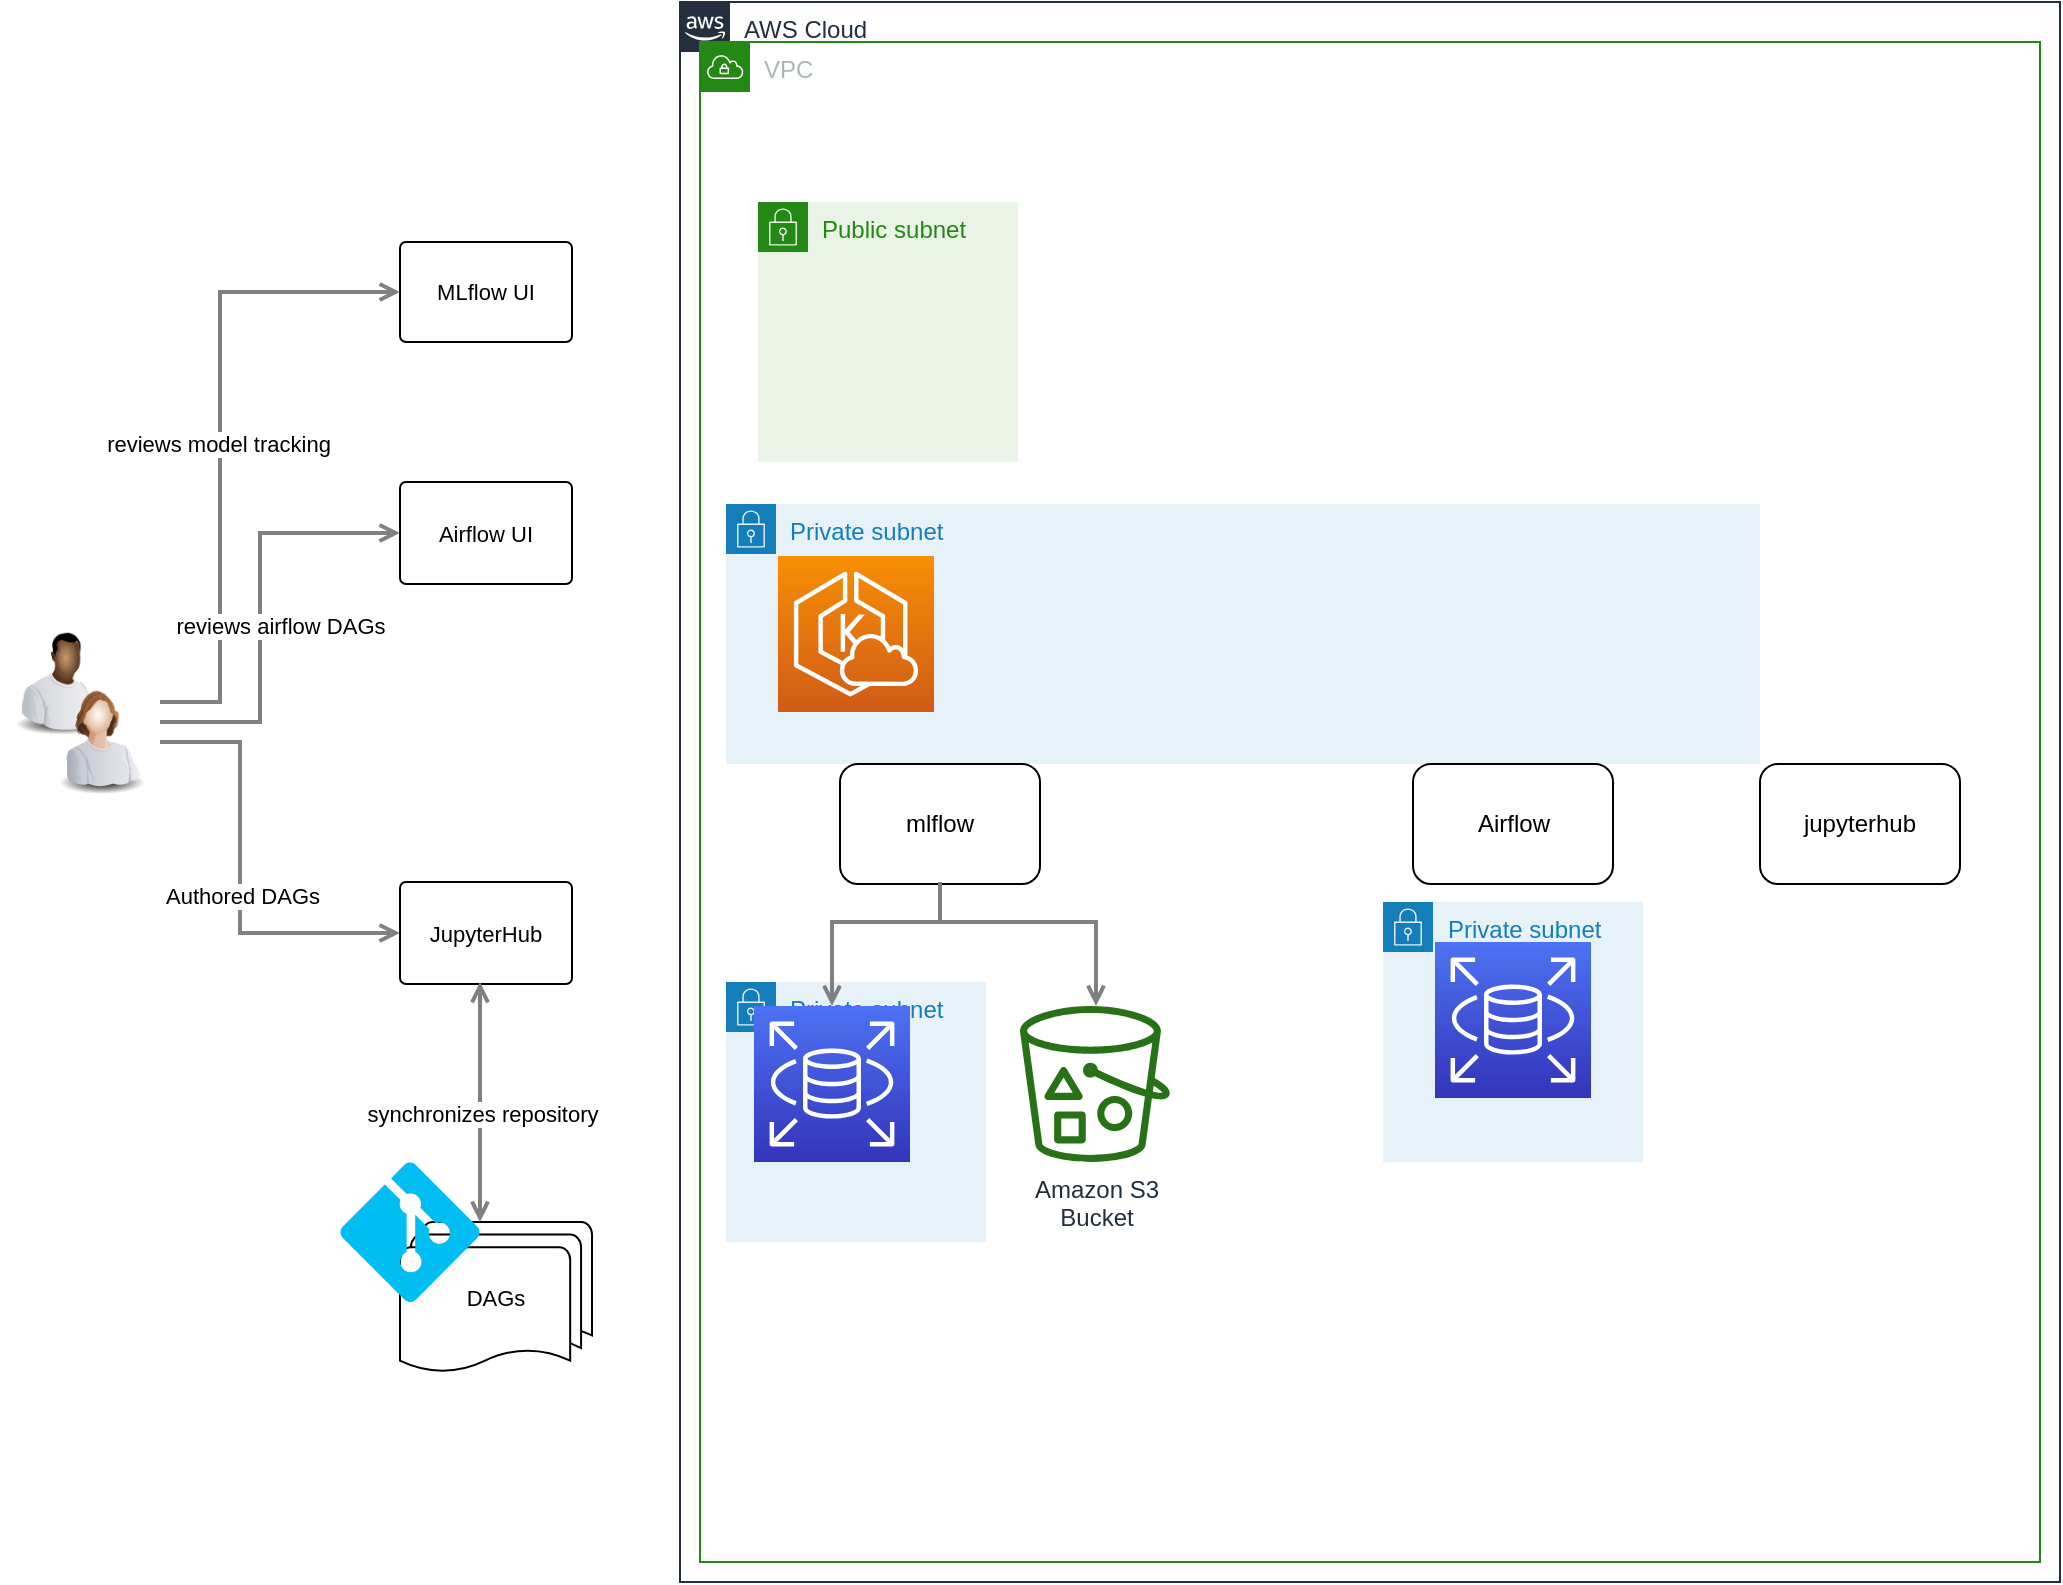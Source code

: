 <mxfile version="20.8.16" type="device"><diagram id="Ht1M8jgEwFfnCIfOTk4-" name="Page-1"><mxGraphModel dx="1138" dy="1670" grid="1" gridSize="10" guides="1" tooltips="1" connect="1" arrows="1" fold="1" page="1" pageScale="1" pageWidth="1169" pageHeight="827" math="0" shadow="0"><root><mxCell id="0"/><mxCell id="1" parent="0"/><mxCell id="UEzPUAAOIrF-is8g5C7q-154" value="AWS Cloud" style="points=[[0,0],[0.25,0],[0.5,0],[0.75,0],[1,0],[1,0.25],[1,0.5],[1,0.75],[1,1],[0.75,1],[0.5,1],[0.25,1],[0,1],[0,0.75],[0,0.5],[0,0.25]];outlineConnect=0;gradientColor=none;html=1;whiteSpace=wrap;fontSize=12;fontStyle=0;shape=mxgraph.aws4.group;grIcon=mxgraph.aws4.group_aws_cloud_alt;strokeColor=#232F3E;fillColor=none;verticalAlign=top;align=left;spacingLeft=30;fontColor=#232F3E;dashed=0;labelBackgroundColor=#ffffff;container=1;pointerEvents=0;collapsible=0;recursiveResize=0;" parent="1" vertex="1"><mxGeometry x="460" y="-810" width="690" height="790" as="geometry"/></mxCell><mxCell id="2Q77ANjpZRvZQYoxMIh7-3" value="VPC" style="points=[[0,0],[0.25,0],[0.5,0],[0.75,0],[1,0],[1,0.25],[1,0.5],[1,0.75],[1,1],[0.75,1],[0.5,1],[0.25,1],[0,1],[0,0.75],[0,0.5],[0,0.25]];outlineConnect=0;gradientColor=none;html=1;whiteSpace=wrap;fontSize=12;fontStyle=0;container=1;pointerEvents=0;collapsible=0;recursiveResize=0;shape=mxgraph.aws4.group;grIcon=mxgraph.aws4.group_vpc;strokeColor=#248814;fillColor=none;verticalAlign=top;align=left;spacingLeft=30;fontColor=#AAB7B8;dashed=0;" vertex="1" parent="UEzPUAAOIrF-is8g5C7q-154"><mxGeometry x="10" y="20" width="670" height="760" as="geometry"/></mxCell><mxCell id="2Q77ANjpZRvZQYoxMIh7-30" value="Private subnet" style="points=[[0,0],[0.25,0],[0.5,0],[0.75,0],[1,0],[1,0.25],[1,0.5],[1,0.75],[1,1],[0.75,1],[0.5,1],[0.25,1],[0,1],[0,0.75],[0,0.5],[0,0.25]];outlineConnect=0;gradientColor=none;html=1;whiteSpace=wrap;fontSize=12;fontStyle=0;container=1;pointerEvents=0;collapsible=0;recursiveResize=0;shape=mxgraph.aws4.group;grIcon=mxgraph.aws4.group_security_group;grStroke=0;strokeColor=#147EBA;fillColor=#E6F2F8;verticalAlign=top;align=left;spacingLeft=30;fontColor=#147EBA;dashed=0;" vertex="1" parent="2Q77ANjpZRvZQYoxMIh7-3"><mxGeometry x="341.5" y="430" width="130" height="130" as="geometry"/></mxCell><mxCell id="2Q77ANjpZRvZQYoxMIh7-28" value="Private subnet" style="points=[[0,0],[0.25,0],[0.5,0],[0.75,0],[1,0],[1,0.25],[1,0.5],[1,0.75],[1,1],[0.75,1],[0.5,1],[0.25,1],[0,1],[0,0.75],[0,0.5],[0,0.25]];outlineConnect=0;gradientColor=none;html=1;whiteSpace=wrap;fontSize=12;fontStyle=0;container=1;pointerEvents=0;collapsible=0;recursiveResize=0;shape=mxgraph.aws4.group;grIcon=mxgraph.aws4.group_security_group;grStroke=0;strokeColor=#147EBA;fillColor=#E6F2F8;verticalAlign=top;align=left;spacingLeft=30;fontColor=#147EBA;dashed=0;" vertex="1" parent="2Q77ANjpZRvZQYoxMIh7-3"><mxGeometry x="13" y="231" width="517" height="130" as="geometry"/></mxCell><mxCell id="2Q77ANjpZRvZQYoxMIh7-6" value="Airflow" style="rounded=1;whiteSpace=wrap;html=1;" vertex="1" parent="2Q77ANjpZRvZQYoxMIh7-3"><mxGeometry x="356.5" y="361" width="100" height="60" as="geometry"/></mxCell><mxCell id="2Q77ANjpZRvZQYoxMIh7-2" value="" style="sketch=0;points=[[0,0,0],[0.25,0,0],[0.5,0,0],[0.75,0,0],[1,0,0],[0,1,0],[0.25,1,0],[0.5,1,0],[0.75,1,0],[1,1,0],[0,0.25,0],[0,0.5,0],[0,0.75,0],[1,0.25,0],[1,0.5,0],[1,0.75,0]];outlineConnect=0;fontColor=#232F3E;gradientColor=#F78E04;gradientDirection=north;fillColor=#D05C17;strokeColor=#ffffff;dashed=0;verticalLabelPosition=bottom;verticalAlign=top;align=center;html=1;fontSize=12;fontStyle=0;aspect=fixed;shape=mxgraph.aws4.resourceIcon;resIcon=mxgraph.aws4.eks_cloud;" vertex="1" parent="2Q77ANjpZRvZQYoxMIh7-3"><mxGeometry x="39" y="257" width="78" height="78" as="geometry"/></mxCell><mxCell id="2Q77ANjpZRvZQYoxMIh7-27" value="Public subnet" style="points=[[0,0],[0.25,0],[0.5,0],[0.75,0],[1,0],[1,0.25],[1,0.5],[1,0.75],[1,1],[0.75,1],[0.5,1],[0.25,1],[0,1],[0,0.75],[0,0.5],[0,0.25]];outlineConnect=0;gradientColor=none;html=1;whiteSpace=wrap;fontSize=12;fontStyle=0;container=1;pointerEvents=0;collapsible=0;recursiveResize=0;shape=mxgraph.aws4.group;grIcon=mxgraph.aws4.group_security_group;grStroke=0;strokeColor=#248814;fillColor=#E9F3E6;verticalAlign=top;align=left;spacingLeft=30;fontColor=#248814;dashed=0;" vertex="1" parent="2Q77ANjpZRvZQYoxMIh7-3"><mxGeometry x="29" y="80" width="130" height="130" as="geometry"/></mxCell><mxCell id="2Q77ANjpZRvZQYoxMIh7-26" value="Private subnet" style="points=[[0,0],[0.25,0],[0.5,0],[0.75,0],[1,0],[1,0.25],[1,0.5],[1,0.75],[1,1],[0.75,1],[0.5,1],[0.25,1],[0,1],[0,0.75],[0,0.5],[0,0.25]];outlineConnect=0;gradientColor=none;html=1;whiteSpace=wrap;fontSize=12;fontStyle=0;container=1;pointerEvents=0;collapsible=0;recursiveResize=0;shape=mxgraph.aws4.group;grIcon=mxgraph.aws4.group_security_group;grStroke=0;strokeColor=#147EBA;fillColor=#E6F2F8;verticalAlign=top;align=left;spacingLeft=30;fontColor=#147EBA;dashed=0;" vertex="1" parent="2Q77ANjpZRvZQYoxMIh7-3"><mxGeometry x="13" y="470" width="130" height="130" as="geometry"/></mxCell><mxCell id="2Q77ANjpZRvZQYoxMIh7-29" value="" style="sketch=0;points=[[0,0,0],[0.25,0,0],[0.5,0,0],[0.75,0,0],[1,0,0],[0,1,0],[0.25,1,0],[0.5,1,0],[0.75,1,0],[1,1,0],[0,0.25,0],[0,0.5,0],[0,0.75,0],[1,0.25,0],[1,0.5,0],[1,0.75,0]];outlineConnect=0;fontColor=#232F3E;gradientColor=#4D72F3;gradientDirection=north;fillColor=#3334B9;strokeColor=#ffffff;dashed=0;verticalLabelPosition=bottom;verticalAlign=top;align=center;html=1;fontSize=12;fontStyle=0;aspect=fixed;shape=mxgraph.aws4.resourceIcon;resIcon=mxgraph.aws4.rds;" vertex="1" parent="2Q77ANjpZRvZQYoxMIh7-3"><mxGeometry x="367.5" y="450" width="78" height="78" as="geometry"/></mxCell><mxCell id="2Q77ANjpZRvZQYoxMIh7-7" value="mlflow" style="rounded=1;whiteSpace=wrap;html=1;" vertex="1" parent="2Q77ANjpZRvZQYoxMIh7-3"><mxGeometry x="70" y="361" width="100" height="60" as="geometry"/></mxCell><mxCell id="2Q77ANjpZRvZQYoxMIh7-1" value="" style="sketch=0;points=[[0,0,0],[0.25,0,0],[0.5,0,0],[0.75,0,0],[1,0,0],[0,1,0],[0.25,1,0],[0.5,1,0],[0.75,1,0],[1,1,0],[0,0.25,0],[0,0.5,0],[0,0.75,0],[1,0.25,0],[1,0.5,0],[1,0.75,0]];outlineConnect=0;fontColor=#232F3E;gradientColor=#4D72F3;gradientDirection=north;fillColor=#3334B9;strokeColor=#ffffff;dashed=0;verticalLabelPosition=bottom;verticalAlign=top;align=center;html=1;fontSize=12;fontStyle=0;aspect=fixed;shape=mxgraph.aws4.resourceIcon;resIcon=mxgraph.aws4.rds;" vertex="1" parent="2Q77ANjpZRvZQYoxMIh7-3"><mxGeometry x="27" y="482" width="78" height="78" as="geometry"/></mxCell><mxCell id="2Q77ANjpZRvZQYoxMIh7-8" style="edgeStyle=orthogonalEdgeStyle;rounded=0;orthogonalLoop=1;jettySize=auto;html=1;startArrow=none;startFill=0;endArrow=open;endFill=0;strokeColor=#808080;strokeWidth=2;entryX=0.5;entryY=0;entryDx=0;entryDy=0;entryPerimeter=0;" edge="1" parent="2Q77ANjpZRvZQYoxMIh7-3" target="2Q77ANjpZRvZQYoxMIh7-1"><mxGeometry relative="1" as="geometry"><Array as="points"><mxPoint x="120" y="440"/><mxPoint x="66" y="440"/></Array><mxPoint x="120" y="420" as="sourcePoint"/><mxPoint x="388" y="215" as="targetPoint"/></mxGeometry></mxCell><mxCell id="UEzPUAAOIrF-is8g5C7q-158" value="Amazon S3&lt;br&gt;Bucket&lt;br&gt;" style="outlineConnect=0;fontColor=#232F3E;gradientColor=none;fillColor=#277116;strokeColor=none;dashed=0;verticalLabelPosition=bottom;verticalAlign=top;align=center;html=1;fontSize=12;fontStyle=0;aspect=fixed;pointerEvents=1;shape=mxgraph.aws4.bucket_with_objects;labelBackgroundColor=#ffffff;" parent="2Q77ANjpZRvZQYoxMIh7-3" vertex="1"><mxGeometry x="160" y="482" width="75" height="78" as="geometry"/></mxCell><mxCell id="UEzPUAAOIrF-is8g5C7q-173" style="edgeStyle=orthogonalEdgeStyle;rounded=0;orthogonalLoop=1;jettySize=auto;html=1;startArrow=none;startFill=0;endArrow=open;endFill=0;strokeColor=#808080;strokeWidth=2;exitX=0.5;exitY=1;exitDx=0;exitDy=0;" parent="2Q77ANjpZRvZQYoxMIh7-3" source="2Q77ANjpZRvZQYoxMIh7-7" target="UEzPUAAOIrF-is8g5C7q-158" edge="1"><mxGeometry relative="1" as="geometry"><Array as="points"><mxPoint x="120" y="440"/><mxPoint x="198" y="440"/></Array><mxPoint x="50" y="420" as="sourcePoint"/></mxGeometry></mxCell><mxCell id="2Q77ANjpZRvZQYoxMIh7-32" value="jupyterhub" style="rounded=1;whiteSpace=wrap;html=1;" vertex="1" parent="2Q77ANjpZRvZQYoxMIh7-3"><mxGeometry x="530" y="361" width="100" height="60" as="geometry"/></mxCell><UserObject label="Airflow UI" lucidchartObjectId="-t-iVpCHwJoV" id="2Q77ANjpZRvZQYoxMIh7-11"><mxCell style="html=1;whiteSpace=wrap;;fontSize=11;fontColor=#000000;spacing=3;strokeOpacity=100;rounded=1;absoluteArcSize=1;arcSize=6;" vertex="1" zOrder="105" parent="1"><mxGeometry x="320" y="-570" width="86" height="51" as="geometry"/></mxCell></UserObject><UserObject label="MLflow UI" lucidchartObjectId="-t-iVpCHwJoV" id="2Q77ANjpZRvZQYoxMIh7-12"><mxCell style="html=1;whiteSpace=wrap;;fontSize=11;fontColor=#000000;spacing=3;strokeOpacity=100;rounded=1;absoluteArcSize=1;arcSize=6;" vertex="1" zOrder="105" parent="1"><mxGeometry x="320" y="-690" width="86" height="50" as="geometry"/></mxCell></UserObject><mxCell id="2Q77ANjpZRvZQYoxMIh7-13" value="" style="image;html=1;image=img/lib/clip_art/people/Worker_Black_128x128.png" vertex="1" parent="1"><mxGeometry x="120" y="-500" width="60" height="57" as="geometry"/></mxCell><mxCell id="2Q77ANjpZRvZQYoxMIh7-14" value="" style="image;html=1;image=img/lib/clip_art/people/Worker_Woman_128x128.png" vertex="1" parent="1"><mxGeometry x="140" y="-472" width="60" height="58.5" as="geometry"/></mxCell><mxCell id="2Q77ANjpZRvZQYoxMIh7-15" style="edgeStyle=orthogonalEdgeStyle;rounded=0;orthogonalLoop=1;jettySize=auto;html=1;startArrow=none;startFill=0;endArrow=open;endFill=0;strokeColor=#808080;strokeWidth=2;entryX=0;entryY=0.5;entryDx=0;entryDy=0;" edge="1" parent="1" target="2Q77ANjpZRvZQYoxMIh7-22"><mxGeometry relative="1" as="geometry"><Array as="points"><mxPoint x="240" y="-440"/><mxPoint x="240" y="-344"/></Array><mxPoint x="200" y="-440" as="sourcePoint"/><mxPoint x="230" y="-210" as="targetPoint"/></mxGeometry></mxCell><mxCell id="2Q77ANjpZRvZQYoxMIh7-16" value="Authored DAGs" style="edgeLabel;html=1;align=center;verticalAlign=middle;resizable=0;points=[];" vertex="1" connectable="0" parent="2Q77ANjpZRvZQYoxMIh7-15"><mxGeometry x="0.088" y="1" relative="1" as="geometry"><mxPoint as="offset"/></mxGeometry></mxCell><mxCell id="2Q77ANjpZRvZQYoxMIh7-17" value="" style="group" vertex="1" connectable="0" parent="1"><mxGeometry x="290" y="-230" width="126" height="106" as="geometry"/></mxCell><UserObject label="DAGs" lucidchartObjectId="-t-istwsYrIl" id="2Q77ANjpZRvZQYoxMIh7-4"><mxCell style="html=1;whiteSpace=wrap;shape=mxgraph.flowchart.multi-document;fontSize=11;fontColor=#000000;spacing=3;strokeOpacity=100;rounded=1;absoluteArcSize=1;arcSize=6;" vertex="1" zOrder="118" parent="2Q77ANjpZRvZQYoxMIh7-17"><mxGeometry x="30" y="30" width="96" height="76" as="geometry"/></mxCell></UserObject><mxCell id="2Q77ANjpZRvZQYoxMIh7-5" value="" style="verticalLabelPosition=bottom;html=1;verticalAlign=top;align=center;strokeColor=none;fillColor=#00BEF2;shape=mxgraph.azure.git_repository;" vertex="1" parent="2Q77ANjpZRvZQYoxMIh7-17"><mxGeometry width="70" height="70" as="geometry"/></mxCell><mxCell id="2Q77ANjpZRvZQYoxMIh7-18" style="edgeStyle=orthogonalEdgeStyle;rounded=0;orthogonalLoop=1;jettySize=auto;html=1;startArrow=none;startFill=0;endArrow=open;endFill=0;strokeColor=#808080;strokeWidth=2;entryX=0;entryY=0.5;entryDx=0;entryDy=0;" edge="1" parent="1" target="2Q77ANjpZRvZQYoxMIh7-12"><mxGeometry relative="1" as="geometry"><Array as="points"><mxPoint x="230" y="-460"/><mxPoint x="230" y="-665"/></Array><mxPoint x="200" y="-460" as="sourcePoint"/><mxPoint x="296.8" y="-206.8" as="targetPoint"/></mxGeometry></mxCell><mxCell id="2Q77ANjpZRvZQYoxMIh7-19" value="reviews model tracking" style="edgeLabel;html=1;align=center;verticalAlign=middle;resizable=0;points=[];" vertex="1" connectable="0" parent="2Q77ANjpZRvZQYoxMIh7-18"><mxGeometry x="0.088" y="1" relative="1" as="geometry"><mxPoint y="18" as="offset"/></mxGeometry></mxCell><mxCell id="2Q77ANjpZRvZQYoxMIh7-20" style="edgeStyle=orthogonalEdgeStyle;rounded=0;orthogonalLoop=1;jettySize=auto;html=1;startArrow=none;startFill=0;endArrow=open;endFill=0;strokeColor=#808080;strokeWidth=2;entryX=0;entryY=0.5;entryDx=0;entryDy=0;" edge="1" parent="1" target="2Q77ANjpZRvZQYoxMIh7-11"><mxGeometry relative="1" as="geometry"><Array as="points"><mxPoint x="250" y="-450"/><mxPoint x="250" y="-544"/></Array><mxPoint x="200" y="-450" as="sourcePoint"/><mxPoint x="330" y="-555" as="targetPoint"/></mxGeometry></mxCell><mxCell id="2Q77ANjpZRvZQYoxMIh7-21" value="reviews airflow DAGs" style="edgeLabel;html=1;align=center;verticalAlign=middle;resizable=0;points=[];" vertex="1" connectable="0" parent="2Q77ANjpZRvZQYoxMIh7-20"><mxGeometry x="0.088" y="1" relative="1" as="geometry"><mxPoint x="11" y="18" as="offset"/></mxGeometry></mxCell><UserObject label="JupyterHub" lucidchartObjectId="-t-iVpCHwJoV" id="2Q77ANjpZRvZQYoxMIh7-22"><mxCell style="html=1;whiteSpace=wrap;;fontSize=11;fontColor=#000000;spacing=3;strokeOpacity=100;rounded=1;absoluteArcSize=1;arcSize=6;" vertex="1" zOrder="105" parent="1"><mxGeometry x="320" y="-370" width="86" height="51" as="geometry"/></mxCell></UserObject><mxCell id="2Q77ANjpZRvZQYoxMIh7-23" style="edgeStyle=orthogonalEdgeStyle;rounded=0;orthogonalLoop=1;jettySize=auto;html=1;startArrow=open;startFill=0;endArrow=open;endFill=0;strokeColor=#808080;strokeWidth=2;" edge="1" parent="1"><mxGeometry relative="1" as="geometry"><Array as="points"><mxPoint x="360" y="-300"/><mxPoint x="360" y="-300"/></Array><mxPoint x="360" y="-320" as="sourcePoint"/><mxPoint x="360" y="-200" as="targetPoint"/></mxGeometry></mxCell><mxCell id="2Q77ANjpZRvZQYoxMIh7-24" value="synchronizes repository" style="edgeLabel;html=1;align=center;verticalAlign=middle;resizable=0;points=[];" vertex="1" connectable="0" parent="2Q77ANjpZRvZQYoxMIh7-23"><mxGeometry x="0.088" y="1" relative="1" as="geometry"><mxPoint as="offset"/></mxGeometry></mxCell></root></mxGraphModel></diagram></mxfile>